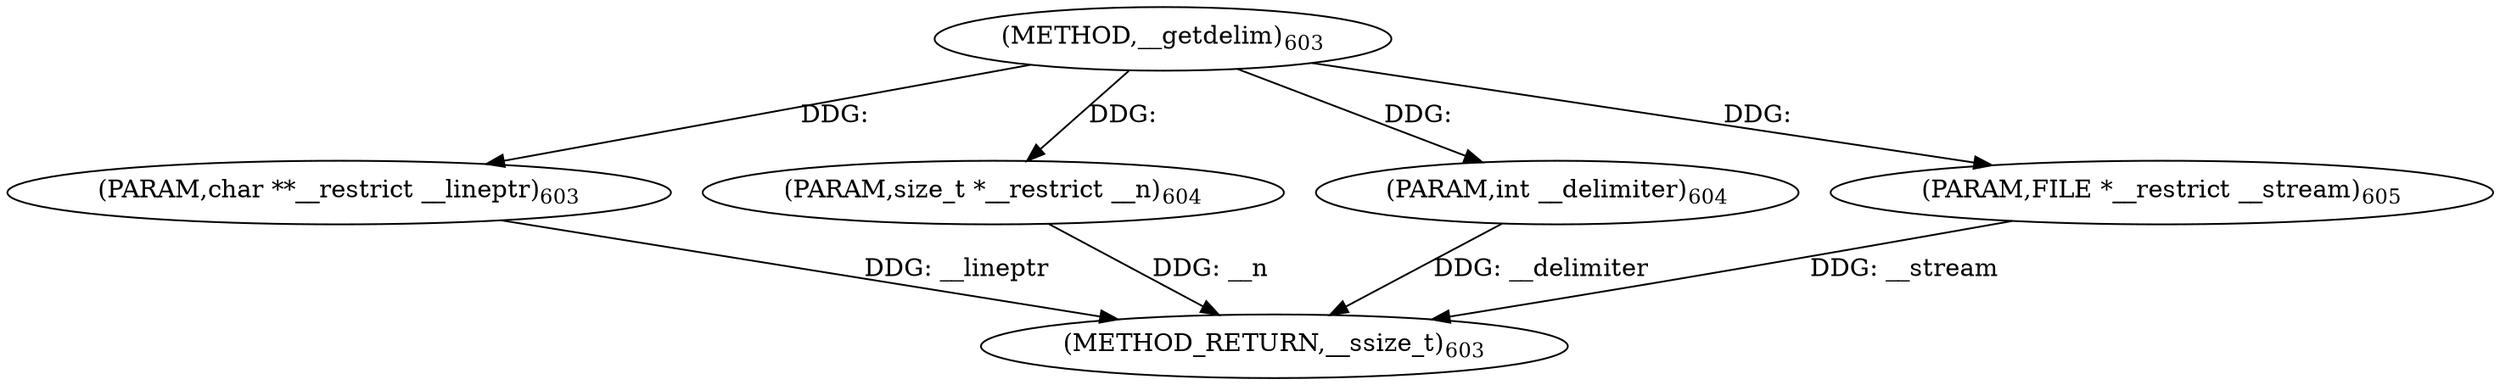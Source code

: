digraph "__getdelim" {  
"73870" [label = <(METHOD,__getdelim)<SUB>603</SUB>> ]
"73875" [label = <(METHOD_RETURN,__ssize_t)<SUB>603</SUB>> ]
"73871" [label = <(PARAM,char **__restrict __lineptr)<SUB>603</SUB>> ]
"73872" [label = <(PARAM,size_t *__restrict __n)<SUB>604</SUB>> ]
"73873" [label = <(PARAM,int __delimiter)<SUB>604</SUB>> ]
"73874" [label = <(PARAM,FILE *__restrict __stream)<SUB>605</SUB>> ]
  "73871" -> "73875"  [ label = "DDG: __lineptr"] 
  "73872" -> "73875"  [ label = "DDG: __n"] 
  "73873" -> "73875"  [ label = "DDG: __delimiter"] 
  "73874" -> "73875"  [ label = "DDG: __stream"] 
  "73870" -> "73871"  [ label = "DDG: "] 
  "73870" -> "73872"  [ label = "DDG: "] 
  "73870" -> "73873"  [ label = "DDG: "] 
  "73870" -> "73874"  [ label = "DDG: "] 
}
